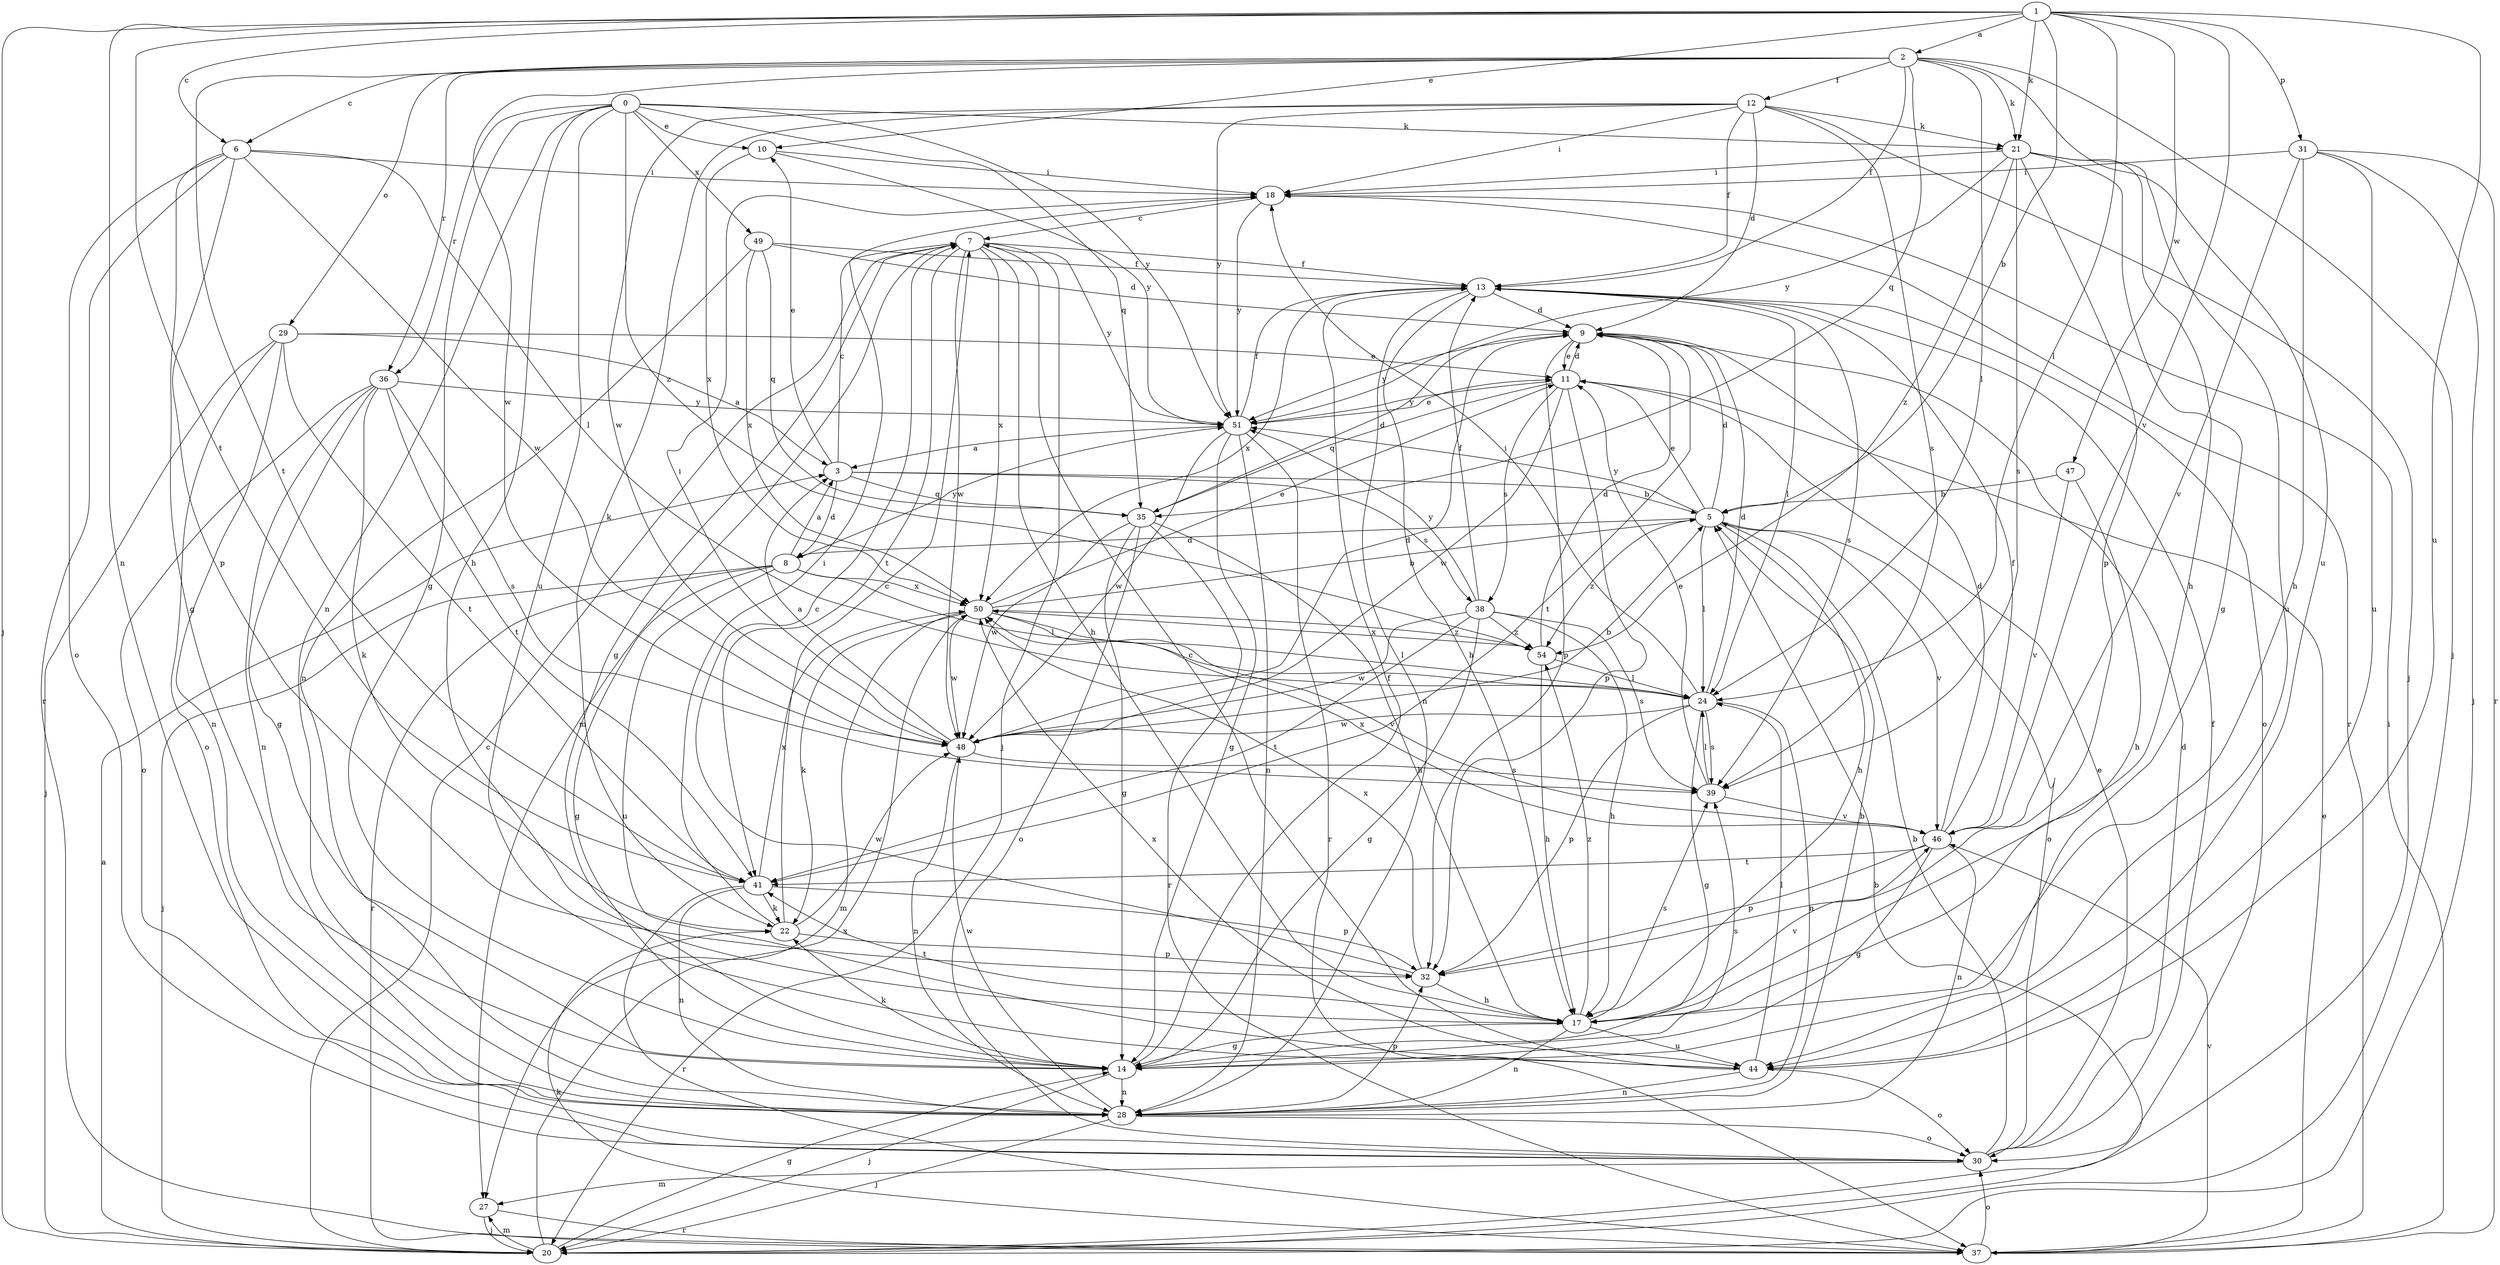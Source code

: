 strict digraph  {
0;
1;
2;
3;
5;
6;
7;
8;
9;
10;
11;
12;
13;
14;
17;
18;
20;
21;
22;
24;
27;
28;
29;
30;
31;
32;
35;
36;
37;
38;
39;
41;
44;
46;
47;
48;
49;
50;
51;
54;
0 -> 10  [label=e];
0 -> 14  [label=g];
0 -> 17  [label=h];
0 -> 21  [label=k];
0 -> 28  [label=n];
0 -> 35  [label=q];
0 -> 36  [label=r];
0 -> 44  [label=u];
0 -> 49  [label=x];
0 -> 51  [label=y];
0 -> 54  [label=z];
1 -> 2  [label=a];
1 -> 5  [label=b];
1 -> 6  [label=c];
1 -> 10  [label=e];
1 -> 20  [label=j];
1 -> 21  [label=k];
1 -> 24  [label=l];
1 -> 28  [label=n];
1 -> 31  [label=p];
1 -> 41  [label=t];
1 -> 44  [label=u];
1 -> 46  [label=v];
1 -> 47  [label=w];
2 -> 6  [label=c];
2 -> 12  [label=f];
2 -> 13  [label=f];
2 -> 20  [label=j];
2 -> 21  [label=k];
2 -> 24  [label=l];
2 -> 29  [label=o];
2 -> 35  [label=q];
2 -> 36  [label=r];
2 -> 41  [label=t];
2 -> 44  [label=u];
2 -> 48  [label=w];
3 -> 5  [label=b];
3 -> 7  [label=c];
3 -> 8  [label=d];
3 -> 10  [label=e];
3 -> 35  [label=q];
3 -> 38  [label=s];
5 -> 8  [label=d];
5 -> 9  [label=d];
5 -> 11  [label=e];
5 -> 17  [label=h];
5 -> 24  [label=l];
5 -> 30  [label=o];
5 -> 46  [label=v];
5 -> 51  [label=y];
5 -> 54  [label=z];
6 -> 14  [label=g];
6 -> 18  [label=i];
6 -> 24  [label=l];
6 -> 30  [label=o];
6 -> 32  [label=p];
6 -> 37  [label=r];
6 -> 48  [label=w];
7 -> 13  [label=f];
7 -> 14  [label=g];
7 -> 17  [label=h];
7 -> 20  [label=j];
7 -> 27  [label=m];
7 -> 41  [label=t];
7 -> 48  [label=w];
7 -> 50  [label=x];
7 -> 51  [label=y];
8 -> 3  [label=a];
8 -> 14  [label=g];
8 -> 20  [label=j];
8 -> 24  [label=l];
8 -> 37  [label=r];
8 -> 44  [label=u];
8 -> 50  [label=x];
8 -> 51  [label=y];
9 -> 11  [label=e];
9 -> 32  [label=p];
9 -> 41  [label=t];
9 -> 51  [label=y];
10 -> 18  [label=i];
10 -> 50  [label=x];
10 -> 51  [label=y];
11 -> 9  [label=d];
11 -> 32  [label=p];
11 -> 35  [label=q];
11 -> 38  [label=s];
11 -> 48  [label=w];
11 -> 51  [label=y];
12 -> 9  [label=d];
12 -> 13  [label=f];
12 -> 18  [label=i];
12 -> 20  [label=j];
12 -> 21  [label=k];
12 -> 22  [label=k];
12 -> 39  [label=s];
12 -> 48  [label=w];
12 -> 51  [label=y];
13 -> 9  [label=d];
13 -> 17  [label=h];
13 -> 24  [label=l];
13 -> 28  [label=n];
13 -> 30  [label=o];
13 -> 39  [label=s];
13 -> 50  [label=x];
14 -> 13  [label=f];
14 -> 20  [label=j];
14 -> 22  [label=k];
14 -> 28  [label=n];
14 -> 39  [label=s];
17 -> 14  [label=g];
17 -> 28  [label=n];
17 -> 39  [label=s];
17 -> 41  [label=t];
17 -> 44  [label=u];
17 -> 46  [label=v];
17 -> 54  [label=z];
18 -> 7  [label=c];
18 -> 37  [label=r];
18 -> 51  [label=y];
20 -> 3  [label=a];
20 -> 5  [label=b];
20 -> 7  [label=c];
20 -> 14  [label=g];
20 -> 27  [label=m];
20 -> 50  [label=x];
21 -> 14  [label=g];
21 -> 17  [label=h];
21 -> 18  [label=i];
21 -> 32  [label=p];
21 -> 39  [label=s];
21 -> 44  [label=u];
21 -> 51  [label=y];
21 -> 54  [label=z];
22 -> 7  [label=c];
22 -> 18  [label=i];
22 -> 32  [label=p];
22 -> 48  [label=w];
24 -> 9  [label=d];
24 -> 14  [label=g];
24 -> 18  [label=i];
24 -> 28  [label=n];
24 -> 32  [label=p];
24 -> 39  [label=s];
24 -> 48  [label=w];
27 -> 20  [label=j];
27 -> 37  [label=r];
28 -> 5  [label=b];
28 -> 20  [label=j];
28 -> 30  [label=o];
28 -> 32  [label=p];
28 -> 48  [label=w];
29 -> 3  [label=a];
29 -> 11  [label=e];
29 -> 20  [label=j];
29 -> 28  [label=n];
29 -> 30  [label=o];
29 -> 41  [label=t];
30 -> 5  [label=b];
30 -> 9  [label=d];
30 -> 11  [label=e];
30 -> 13  [label=f];
30 -> 27  [label=m];
31 -> 17  [label=h];
31 -> 18  [label=i];
31 -> 20  [label=j];
31 -> 37  [label=r];
31 -> 44  [label=u];
31 -> 46  [label=v];
32 -> 7  [label=c];
32 -> 17  [label=h];
32 -> 50  [label=x];
35 -> 9  [label=d];
35 -> 14  [label=g];
35 -> 17  [label=h];
35 -> 30  [label=o];
35 -> 37  [label=r];
35 -> 48  [label=w];
36 -> 14  [label=g];
36 -> 22  [label=k];
36 -> 28  [label=n];
36 -> 30  [label=o];
36 -> 39  [label=s];
36 -> 41  [label=t];
36 -> 51  [label=y];
37 -> 11  [label=e];
37 -> 18  [label=i];
37 -> 22  [label=k];
37 -> 30  [label=o];
37 -> 46  [label=v];
38 -> 13  [label=f];
38 -> 14  [label=g];
38 -> 17  [label=h];
38 -> 39  [label=s];
38 -> 41  [label=t];
38 -> 48  [label=w];
38 -> 51  [label=y];
38 -> 54  [label=z];
39 -> 11  [label=e];
39 -> 24  [label=l];
39 -> 46  [label=v];
41 -> 22  [label=k];
41 -> 28  [label=n];
41 -> 32  [label=p];
41 -> 37  [label=r];
41 -> 50  [label=x];
44 -> 7  [label=c];
44 -> 24  [label=l];
44 -> 28  [label=n];
44 -> 30  [label=o];
44 -> 50  [label=x];
46 -> 9  [label=d];
46 -> 13  [label=f];
46 -> 14  [label=g];
46 -> 28  [label=n];
46 -> 32  [label=p];
46 -> 41  [label=t];
46 -> 50  [label=x];
47 -> 5  [label=b];
47 -> 17  [label=h];
47 -> 46  [label=v];
48 -> 3  [label=a];
48 -> 5  [label=b];
48 -> 9  [label=d];
48 -> 18  [label=i];
48 -> 28  [label=n];
48 -> 39  [label=s];
49 -> 9  [label=d];
49 -> 13  [label=f];
49 -> 28  [label=n];
49 -> 35  [label=q];
49 -> 50  [label=x];
50 -> 5  [label=b];
50 -> 11  [label=e];
50 -> 22  [label=k];
50 -> 24  [label=l];
50 -> 27  [label=m];
50 -> 46  [label=v];
50 -> 48  [label=w];
50 -> 54  [label=z];
51 -> 3  [label=a];
51 -> 11  [label=e];
51 -> 13  [label=f];
51 -> 14  [label=g];
51 -> 28  [label=n];
51 -> 37  [label=r];
51 -> 48  [label=w];
54 -> 9  [label=d];
54 -> 17  [label=h];
54 -> 24  [label=l];
54 -> 50  [label=x];
}
